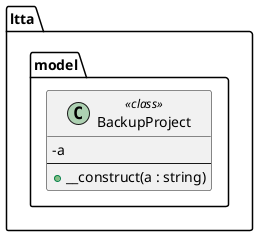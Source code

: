 @startuml
namespace ltta.model {
  class BackupProject << class >> {
    –a
    --
    +__construct(a : string)
  }
}
@enduml
